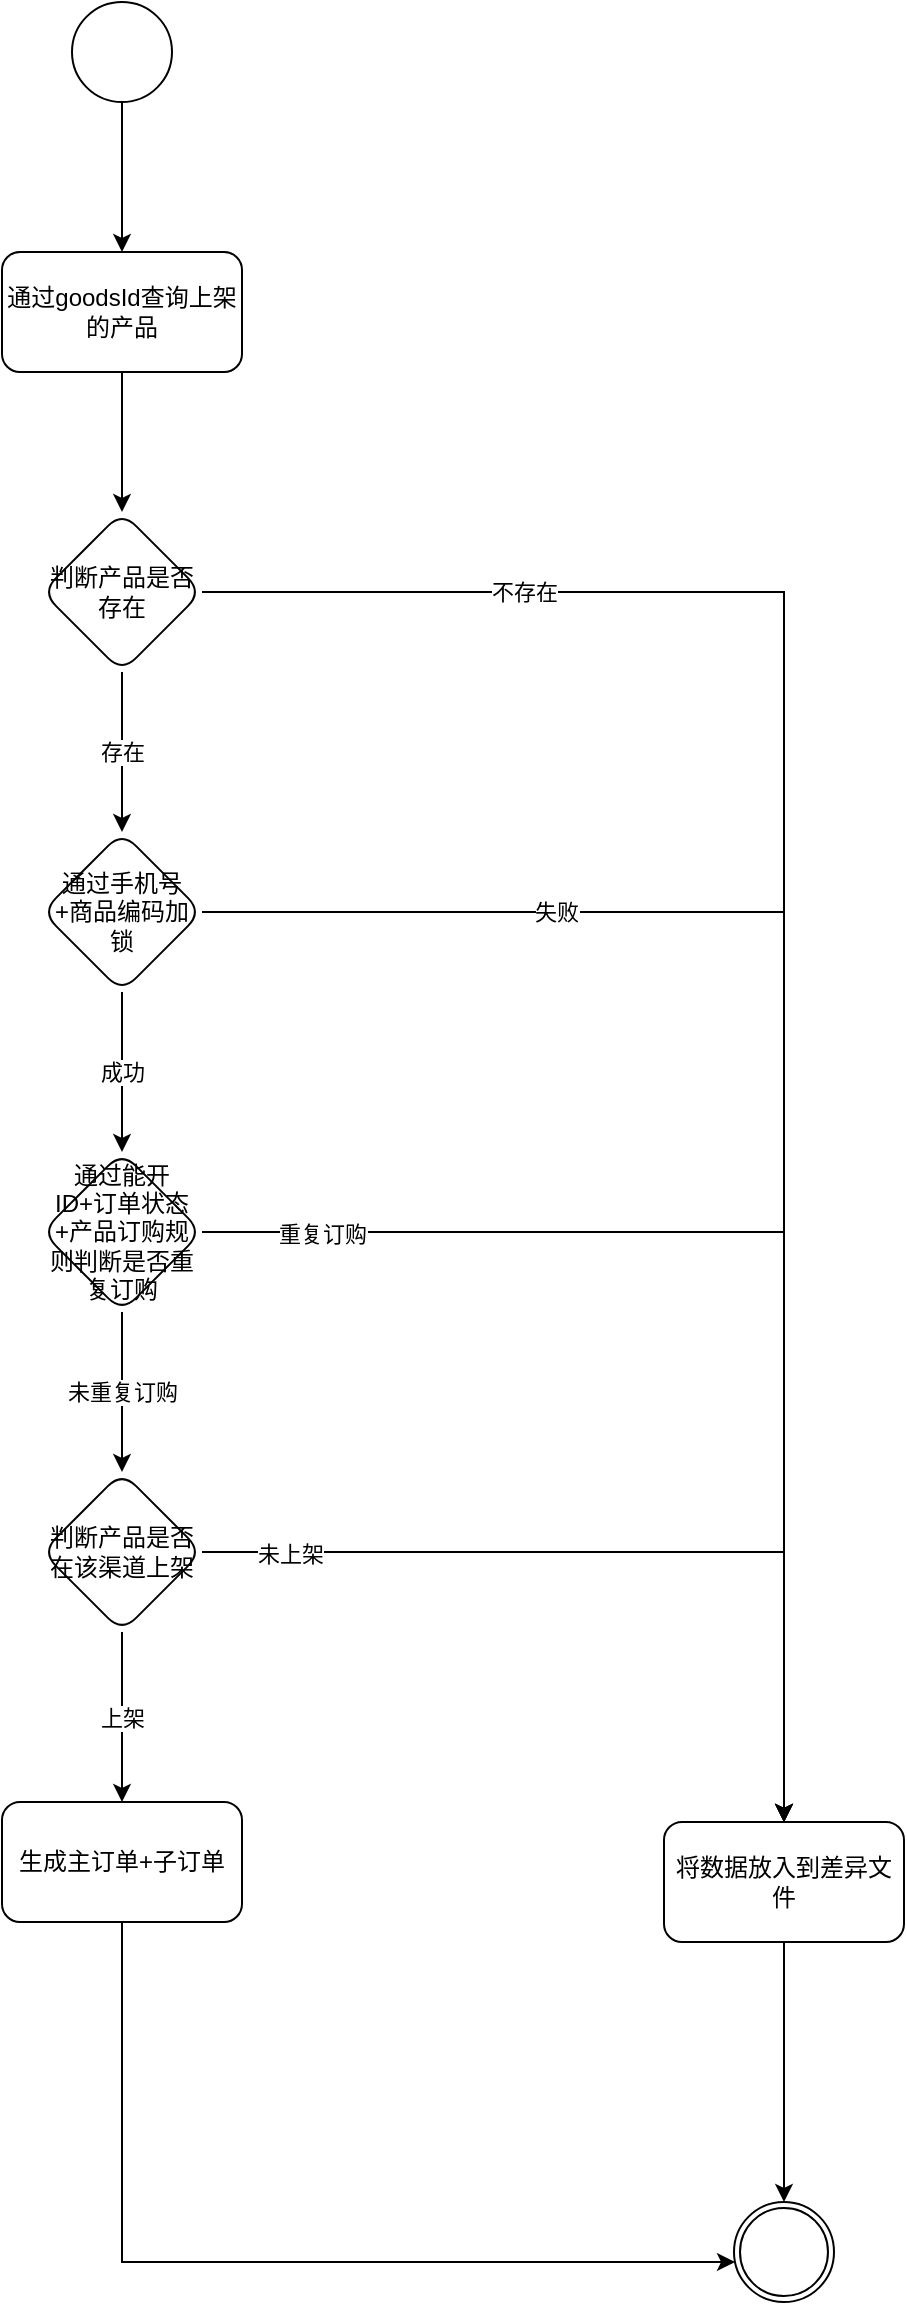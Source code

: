 <mxfile version="14.2.3" type="github" pages="2">
  <diagram id="l4QI6mUsDnR-wfGzxcMq" name="历史产品订购">
    <mxGraphModel dx="942" dy="533" grid="1" gridSize="10" guides="1" tooltips="1" connect="1" arrows="1" fold="1" page="1" pageScale="1" pageWidth="827" pageHeight="1169" math="0" shadow="0">
      <root>
        <mxCell id="0" />
        <mxCell id="1" parent="0" />
        <mxCell id="YN2CRNSHT888HIbshppg-15" value="" style="edgeStyle=orthogonalEdgeStyle;rounded=0;orthogonalLoop=1;jettySize=auto;html=1;" edge="1" parent="1" source="YN2CRNSHT888HIbshppg-2" target="YN2CRNSHT888HIbshppg-14">
          <mxGeometry relative="1" as="geometry" />
        </mxCell>
        <mxCell id="YN2CRNSHT888HIbshppg-2" value="" style="shape=mxgraph.bpmn.shape;html=1;verticalLabelPosition=bottom;labelBackgroundColor=#ffffff;verticalAlign=top;align=center;perimeter=ellipsePerimeter;outlineConnect=0;outline=standard;symbol=general;rounded=1;" vertex="1" parent="1">
          <mxGeometry x="364" y="40" width="50" height="50" as="geometry" />
        </mxCell>
        <mxCell id="YN2CRNSHT888HIbshppg-3" value="" style="shape=mxgraph.bpmn.shape;html=1;verticalLabelPosition=bottom;labelBackgroundColor=#ffffff;verticalAlign=top;align=center;perimeter=ellipsePerimeter;outlineConnect=0;outline=throwing;symbol=general;rounded=1;" vertex="1" parent="1">
          <mxGeometry x="695" y="1140" width="50" height="50" as="geometry" />
        </mxCell>
        <mxCell id="YN2CRNSHT888HIbshppg-17" value="" style="edgeStyle=orthogonalEdgeStyle;rounded=0;orthogonalLoop=1;jettySize=auto;html=1;" edge="1" parent="1" source="YN2CRNSHT888HIbshppg-14" target="YN2CRNSHT888HIbshppg-16">
          <mxGeometry relative="1" as="geometry" />
        </mxCell>
        <mxCell id="YN2CRNSHT888HIbshppg-14" value="通过goodsId查询上架的产品" style="whiteSpace=wrap;html=1;rounded=1;verticalAlign=middle;labelBackgroundColor=#ffffff;" vertex="1" parent="1">
          <mxGeometry x="329" y="165" width="120" height="60" as="geometry" />
        </mxCell>
        <mxCell id="YN2CRNSHT888HIbshppg-24" value="不存在" style="edgeStyle=orthogonalEdgeStyle;rounded=0;orthogonalLoop=1;jettySize=auto;html=1;" edge="1" parent="1" source="YN2CRNSHT888HIbshppg-16" target="YN2CRNSHT888HIbshppg-21">
          <mxGeometry x="-0.646" relative="1" as="geometry">
            <mxPoint as="offset" />
          </mxGeometry>
        </mxCell>
        <mxCell id="YN2CRNSHT888HIbshppg-26" value="存在" style="edgeStyle=orthogonalEdgeStyle;rounded=0;orthogonalLoop=1;jettySize=auto;html=1;" edge="1" parent="1" source="YN2CRNSHT888HIbshppg-16" target="YN2CRNSHT888HIbshppg-25">
          <mxGeometry relative="1" as="geometry" />
        </mxCell>
        <mxCell id="YN2CRNSHT888HIbshppg-16" value="判断产品是否存在" style="rhombus;whiteSpace=wrap;html=1;rounded=1;labelBackgroundColor=none;labelBorderColor=none;" vertex="1" parent="1">
          <mxGeometry x="349" y="295" width="80" height="80" as="geometry" />
        </mxCell>
        <mxCell id="YN2CRNSHT888HIbshppg-42" style="edgeStyle=orthogonalEdgeStyle;rounded=0;orthogonalLoop=1;jettySize=auto;html=1;" edge="1" parent="1" source="YN2CRNSHT888HIbshppg-21" target="YN2CRNSHT888HIbshppg-3">
          <mxGeometry relative="1" as="geometry" />
        </mxCell>
        <mxCell id="YN2CRNSHT888HIbshppg-21" value="将数据放入到差异文件" style="whiteSpace=wrap;html=1;rounded=1;" vertex="1" parent="1">
          <mxGeometry x="660" y="950" width="120" height="60" as="geometry" />
        </mxCell>
        <mxCell id="YN2CRNSHT888HIbshppg-27" value="失败" style="edgeStyle=orthogonalEdgeStyle;rounded=0;orthogonalLoop=1;jettySize=auto;html=1;" edge="1" parent="1" source="YN2CRNSHT888HIbshppg-25" target="YN2CRNSHT888HIbshppg-21">
          <mxGeometry x="-0.526" relative="1" as="geometry">
            <mxPoint as="offset" />
          </mxGeometry>
        </mxCell>
        <mxCell id="YN2CRNSHT888HIbshppg-31" value="成功" style="edgeStyle=orthogonalEdgeStyle;rounded=0;orthogonalLoop=1;jettySize=auto;html=1;" edge="1" parent="1" source="YN2CRNSHT888HIbshppg-25" target="YN2CRNSHT888HIbshppg-30">
          <mxGeometry relative="1" as="geometry" />
        </mxCell>
        <mxCell id="YN2CRNSHT888HIbshppg-25" value="通过手机号+商品编码加锁" style="rhombus;whiteSpace=wrap;html=1;rounded=1;labelBackgroundColor=none;labelBorderColor=none;" vertex="1" parent="1">
          <mxGeometry x="349" y="455" width="80" height="80" as="geometry" />
        </mxCell>
        <mxCell id="YN2CRNSHT888HIbshppg-34" style="edgeStyle=orthogonalEdgeStyle;rounded=0;orthogonalLoop=1;jettySize=auto;html=1;entryX=0.5;entryY=0;entryDx=0;entryDy=0;" edge="1" parent="1" source="YN2CRNSHT888HIbshppg-30" target="YN2CRNSHT888HIbshppg-21">
          <mxGeometry relative="1" as="geometry" />
        </mxCell>
        <mxCell id="YN2CRNSHT888HIbshppg-35" value="重复订购" style="edgeLabel;html=1;align=center;verticalAlign=middle;resizable=0;points=[];" vertex="1" connectable="0" parent="YN2CRNSHT888HIbshppg-34">
          <mxGeometry x="-0.796" y="-1" relative="1" as="geometry">
            <mxPoint as="offset" />
          </mxGeometry>
        </mxCell>
        <mxCell id="YN2CRNSHT888HIbshppg-37" value="未重复订购" style="edgeStyle=orthogonalEdgeStyle;rounded=0;orthogonalLoop=1;jettySize=auto;html=1;" edge="1" parent="1" source="YN2CRNSHT888HIbshppg-30" target="YN2CRNSHT888HIbshppg-36">
          <mxGeometry relative="1" as="geometry" />
        </mxCell>
        <mxCell id="YN2CRNSHT888HIbshppg-30" value="通过能开ID+订单状态+产品订购规则判断是否重复订购" style="rhombus;whiteSpace=wrap;html=1;rounded=1;labelBackgroundColor=none;labelBorderColor=none;" vertex="1" parent="1">
          <mxGeometry x="349" y="615" width="80" height="80" as="geometry" />
        </mxCell>
        <mxCell id="YN2CRNSHT888HIbshppg-38" style="edgeStyle=orthogonalEdgeStyle;rounded=0;orthogonalLoop=1;jettySize=auto;html=1;" edge="1" parent="1" source="YN2CRNSHT888HIbshppg-36" target="YN2CRNSHT888HIbshppg-21">
          <mxGeometry relative="1" as="geometry" />
        </mxCell>
        <mxCell id="YN2CRNSHT888HIbshppg-39" value="未上架" style="edgeLabel;html=1;align=center;verticalAlign=middle;resizable=0;points=[];" vertex="1" connectable="0" parent="YN2CRNSHT888HIbshppg-38">
          <mxGeometry x="-0.794" y="-1" relative="1" as="geometry">
            <mxPoint as="offset" />
          </mxGeometry>
        </mxCell>
        <mxCell id="YN2CRNSHT888HIbshppg-41" value="上架" style="edgeStyle=orthogonalEdgeStyle;rounded=0;orthogonalLoop=1;jettySize=auto;html=1;" edge="1" parent="1" source="YN2CRNSHT888HIbshppg-36" target="YN2CRNSHT888HIbshppg-40">
          <mxGeometry relative="1" as="geometry" />
        </mxCell>
        <mxCell id="YN2CRNSHT888HIbshppg-36" value="判断产品是否在该渠道上架" style="rhombus;whiteSpace=wrap;html=1;rounded=1;labelBackgroundColor=none;labelBorderColor=none;" vertex="1" parent="1">
          <mxGeometry x="349" y="775" width="80" height="80" as="geometry" />
        </mxCell>
        <mxCell id="YN2CRNSHT888HIbshppg-43" style="edgeStyle=orthogonalEdgeStyle;rounded=0;orthogonalLoop=1;jettySize=auto;html=1;" edge="1" parent="1" source="YN2CRNSHT888HIbshppg-40" target="YN2CRNSHT888HIbshppg-3">
          <mxGeometry relative="1" as="geometry">
            <Array as="points">
              <mxPoint x="389" y="1170" />
              <mxPoint x="720" y="1170" />
            </Array>
          </mxGeometry>
        </mxCell>
        <mxCell id="YN2CRNSHT888HIbshppg-40" value="生成主订单+子订单" style="whiteSpace=wrap;html=1;rounded=1;" vertex="1" parent="1">
          <mxGeometry x="329" y="940" width="120" height="60" as="geometry" />
        </mxCell>
      </root>
    </mxGraphModel>
  </diagram>
  <diagram id="1CeY07QsiEsX4cEpN9d_" name="历史产品退订">
    <mxGraphModel dx="942" dy="533" grid="1" gridSize="10" guides="1" tooltips="1" connect="1" arrows="1" fold="1" page="1" pageScale="1" pageWidth="827" pageHeight="1169" background="none" math="0" shadow="0">
      <root>
        <mxCell id="tz0TbsNUEsYl7Zk3VLI8-0" />
        <mxCell id="tz0TbsNUEsYl7Zk3VLI8-1" parent="tz0TbsNUEsYl7Zk3VLI8-0" />
        <mxCell id="RTyawjh0v5PBx-faQ0Ar-5" value="" style="edgeStyle=orthogonalEdgeStyle;rounded=0;orthogonalLoop=1;jettySize=auto;html=1;" edge="1" parent="tz0TbsNUEsYl7Zk3VLI8-1" source="RTyawjh0v5PBx-faQ0Ar-0" target="RTyawjh0v5PBx-faQ0Ar-4">
          <mxGeometry relative="1" as="geometry" />
        </mxCell>
        <mxCell id="RTyawjh0v5PBx-faQ0Ar-0" value="" style="shape=mxgraph.bpmn.shape;html=1;verticalLabelPosition=bottom;labelBackgroundColor=#ffffff;verticalAlign=top;align=center;perimeter=ellipsePerimeter;outlineConnect=0;outline=standard;symbol=general;rounded=1;" vertex="1" parent="tz0TbsNUEsYl7Zk3VLI8-1">
          <mxGeometry x="390" y="80" width="50" height="50" as="geometry" />
        </mxCell>
        <mxCell id="RTyawjh0v5PBx-faQ0Ar-1" value="" style="shape=mxgraph.bpmn.shape;html=1;verticalLabelPosition=bottom;labelBackgroundColor=#ffffff;verticalAlign=top;align=center;perimeter=ellipsePerimeter;outlineConnect=0;outline=throwing;symbol=general;rounded=1;" vertex="1" parent="tz0TbsNUEsYl7Zk3VLI8-1">
          <mxGeometry x="389" y="1400" width="50" height="50" as="geometry" />
        </mxCell>
        <mxCell id="RTyawjh0v5PBx-faQ0Ar-7" value="6" style="edgeStyle=orthogonalEdgeStyle;rounded=0;orthogonalLoop=1;jettySize=auto;html=1;" edge="1" parent="tz0TbsNUEsYl7Zk3VLI8-1" source="RTyawjh0v5PBx-faQ0Ar-4" target="RTyawjh0v5PBx-faQ0Ar-6">
          <mxGeometry relative="1" as="geometry" />
        </mxCell>
        <mxCell id="RTyawjh0v5PBx-faQ0Ar-9" value="4" style="edgeStyle=orthogonalEdgeStyle;rounded=0;orthogonalLoop=1;jettySize=auto;html=1;" edge="1" parent="tz0TbsNUEsYl7Zk3VLI8-1" source="RTyawjh0v5PBx-faQ0Ar-4" target="RTyawjh0v5PBx-faQ0Ar-8">
          <mxGeometry relative="1" as="geometry" />
        </mxCell>
        <mxCell id="RTyawjh0v5PBx-faQ0Ar-11" value="其他类型" style="edgeStyle=orthogonalEdgeStyle;rounded=0;orthogonalLoop=1;jettySize=auto;html=1;" edge="1" parent="tz0TbsNUEsYl7Zk3VLI8-1" source="RTyawjh0v5PBx-faQ0Ar-4" target="RTyawjh0v5PBx-faQ0Ar-10">
          <mxGeometry x="-0.846" y="-1" relative="1" as="geometry">
            <mxPoint as="offset" />
          </mxGeometry>
        </mxCell>
        <mxCell id="RTyawjh0v5PBx-faQ0Ar-4" value="判断退订类型" style="rhombus;whiteSpace=wrap;html=1;rounded=1;verticalAlign=middle;labelBackgroundColor=none;" vertex="1" parent="tz0TbsNUEsYl7Zk3VLI8-1">
          <mxGeometry x="375" y="195" width="80" height="80" as="geometry" />
        </mxCell>
        <mxCell id="RTyawjh0v5PBx-faQ0Ar-19" style="edgeStyle=orthogonalEdgeStyle;rounded=0;orthogonalLoop=1;jettySize=auto;html=1;" edge="1" parent="tz0TbsNUEsYl7Zk3VLI8-1" source="RTyawjh0v5PBx-faQ0Ar-6" target="RTyawjh0v5PBx-faQ0Ar-17">
          <mxGeometry relative="1" as="geometry">
            <Array as="points">
              <mxPoint x="575" y="420" />
            </Array>
          </mxGeometry>
        </mxCell>
        <mxCell id="RTyawjh0v5PBx-faQ0Ar-6" value="通过省事里ID+手机号+goodsId查询订单" style="whiteSpace=wrap;html=1;rounded=1;" vertex="1" parent="tz0TbsNUEsYl7Zk3VLI8-1">
          <mxGeometry x="515" y="205" width="120" height="60" as="geometry" />
        </mxCell>
        <mxCell id="RTyawjh0v5PBx-faQ0Ar-18" value="" style="edgeStyle=orthogonalEdgeStyle;rounded=0;orthogonalLoop=1;jettySize=auto;html=1;" edge="1" parent="tz0TbsNUEsYl7Zk3VLI8-1" source="RTyawjh0v5PBx-faQ0Ar-8" target="RTyawjh0v5PBx-faQ0Ar-17">
          <mxGeometry relative="1" as="geometry" />
        </mxCell>
        <mxCell id="RTyawjh0v5PBx-faQ0Ar-8" value="通过能将主订ID+能开子订单ID查询订单" style="whiteSpace=wrap;html=1;rounded=1;" vertex="1" parent="tz0TbsNUEsYl7Zk3VLI8-1">
          <mxGeometry x="180" y="205" width="120" height="60" as="geometry" />
        </mxCell>
        <mxCell id="RTyawjh0v5PBx-faQ0Ar-35" style="edgeStyle=orthogonalEdgeStyle;rounded=0;orthogonalLoop=1;jettySize=auto;html=1;" edge="1" parent="tz0TbsNUEsYl7Zk3VLI8-1" source="RTyawjh0v5PBx-faQ0Ar-10" target="RTyawjh0v5PBx-faQ0Ar-1">
          <mxGeometry relative="1" as="geometry" />
        </mxCell>
        <mxCell id="RTyawjh0v5PBx-faQ0Ar-10" value="落入文件中" style="whiteSpace=wrap;html=1;rounded=1;" vertex="1" parent="tz0TbsNUEsYl7Zk3VLI8-1">
          <mxGeometry x="354" y="1250" width="120" height="60" as="geometry" />
        </mxCell>
        <mxCell id="RTyawjh0v5PBx-faQ0Ar-20" value="存在" style="edgeStyle=orthogonalEdgeStyle;rounded=0;orthogonalLoop=1;jettySize=auto;html=1;entryX=0.5;entryY=0;entryDx=0;entryDy=0;" edge="1" parent="tz0TbsNUEsYl7Zk3VLI8-1" source="RTyawjh0v5PBx-faQ0Ar-17" target="RTyawjh0v5PBx-faQ0Ar-10">
          <mxGeometry x="-0.627" relative="1" as="geometry">
            <Array as="points">
              <mxPoint x="240" y="550" />
              <mxPoint x="415" y="550" />
            </Array>
            <mxPoint as="offset" />
          </mxGeometry>
        </mxCell>
        <mxCell id="RTyawjh0v5PBx-faQ0Ar-23" value="不存在" style="edgeStyle=orthogonalEdgeStyle;rounded=0;orthogonalLoop=1;jettySize=auto;html=1;" edge="1" parent="tz0TbsNUEsYl7Zk3VLI8-1" source="RTyawjh0v5PBx-faQ0Ar-17" target="RTyawjh0v5PBx-faQ0Ar-22">
          <mxGeometry relative="1" as="geometry" />
        </mxCell>
        <mxCell id="RTyawjh0v5PBx-faQ0Ar-17" value="判断订单是否存在" style="rhombus;whiteSpace=wrap;html=1;rounded=1;" vertex="1" parent="tz0TbsNUEsYl7Zk3VLI8-1">
          <mxGeometry x="200" y="380" width="80" height="80" as="geometry" />
        </mxCell>
        <mxCell id="RTyawjh0v5PBx-faQ0Ar-25" value="" style="edgeStyle=orthogonalEdgeStyle;rounded=0;orthogonalLoop=1;jettySize=auto;html=1;" edge="1" parent="tz0TbsNUEsYl7Zk3VLI8-1" source="RTyawjh0v5PBx-faQ0Ar-22" target="RTyawjh0v5PBx-faQ0Ar-24">
          <mxGeometry relative="1" as="geometry" />
        </mxCell>
        <mxCell id="RTyawjh0v5PBx-faQ0Ar-22" value="通过goodsId查询状态为上架和下架的产品" style="whiteSpace=wrap;html=1;rounded=1;" vertex="1" parent="tz0TbsNUEsYl7Zk3VLI8-1">
          <mxGeometry x="30" y="630" width="120" height="60" as="geometry" />
        </mxCell>
        <mxCell id="RTyawjh0v5PBx-faQ0Ar-28" value="存在" style="edgeStyle=orthogonalEdgeStyle;rounded=0;orthogonalLoop=1;jettySize=auto;html=1;" edge="1" parent="tz0TbsNUEsYl7Zk3VLI8-1" source="RTyawjh0v5PBx-faQ0Ar-24" target="RTyawjh0v5PBx-faQ0Ar-27">
          <mxGeometry relative="1" as="geometry" />
        </mxCell>
        <mxCell id="RTyawjh0v5PBx-faQ0Ar-33" value="不存在" style="edgeStyle=orthogonalEdgeStyle;rounded=0;orthogonalLoop=1;jettySize=auto;html=1;" edge="1" parent="tz0TbsNUEsYl7Zk3VLI8-1" source="RTyawjh0v5PBx-faQ0Ar-24" target="RTyawjh0v5PBx-faQ0Ar-10">
          <mxGeometry x="-0.613" relative="1" as="geometry">
            <mxPoint as="offset" />
          </mxGeometry>
        </mxCell>
        <mxCell id="RTyawjh0v5PBx-faQ0Ar-24" value="判断产品是否存在" style="rhombus;whiteSpace=wrap;html=1;rounded=1;" vertex="1" parent="tz0TbsNUEsYl7Zk3VLI8-1">
          <mxGeometry x="50" y="770" width="80" height="80" as="geometry" />
        </mxCell>
        <mxCell id="RTyawjh0v5PBx-faQ0Ar-30" value="是" style="edgeStyle=orthogonalEdgeStyle;rounded=0;orthogonalLoop=1;jettySize=auto;html=1;" edge="1" parent="tz0TbsNUEsYl7Zk3VLI8-1" source="RTyawjh0v5PBx-faQ0Ar-27" target="RTyawjh0v5PBx-faQ0Ar-29">
          <mxGeometry relative="1" as="geometry" />
        </mxCell>
        <mxCell id="RTyawjh0v5PBx-faQ0Ar-36" value="否" style="edgeStyle=orthogonalEdgeStyle;rounded=0;orthogonalLoop=1;jettySize=auto;html=1;entryX=0.5;entryY=0;entryDx=0;entryDy=0;" edge="1" parent="tz0TbsNUEsYl7Zk3VLI8-1" source="RTyawjh0v5PBx-faQ0Ar-27" target="RTyawjh0v5PBx-faQ0Ar-10">
          <mxGeometry x="-0.547" relative="1" as="geometry">
            <mxPoint as="offset" />
          </mxGeometry>
        </mxCell>
        <mxCell id="RTyawjh0v5PBx-faQ0Ar-27" value="判断产品是否是包月产品" style="rhombus;whiteSpace=wrap;html=1;rounded=1;" vertex="1" parent="tz0TbsNUEsYl7Zk3VLI8-1">
          <mxGeometry x="50" y="920" width="80" height="80" as="geometry" />
        </mxCell>
        <mxCell id="RTyawjh0v5PBx-faQ0Ar-32" value="允许" style="edgeStyle=orthogonalEdgeStyle;rounded=0;orthogonalLoop=1;jettySize=auto;html=1;" edge="1" parent="tz0TbsNUEsYl7Zk3VLI8-1" source="RTyawjh0v5PBx-faQ0Ar-29" target="RTyawjh0v5PBx-faQ0Ar-31">
          <mxGeometry relative="1" as="geometry" />
        </mxCell>
        <mxCell id="RTyawjh0v5PBx-faQ0Ar-37" value="不允许" style="edgeStyle=orthogonalEdgeStyle;rounded=0;orthogonalLoop=1;jettySize=auto;html=1;" edge="1" parent="tz0TbsNUEsYl7Zk3VLI8-1" source="RTyawjh0v5PBx-faQ0Ar-29" target="RTyawjh0v5PBx-faQ0Ar-10">
          <mxGeometry x="-0.324" relative="1" as="geometry">
            <mxPoint as="offset" />
          </mxGeometry>
        </mxCell>
        <mxCell id="RTyawjh0v5PBx-faQ0Ar-29" value="判断产品的退订规则是否允许退订" style="rhombus;whiteSpace=wrap;html=1;rounded=1;" vertex="1" parent="tz0TbsNUEsYl7Zk3VLI8-1">
          <mxGeometry x="50" y="1080" width="80" height="80" as="geometry" />
        </mxCell>
        <mxCell id="RTyawjh0v5PBx-faQ0Ar-34" style="edgeStyle=orthogonalEdgeStyle;rounded=0;orthogonalLoop=1;jettySize=auto;html=1;entryX=0;entryY=0.5;entryDx=0;entryDy=0;" edge="1" parent="tz0TbsNUEsYl7Zk3VLI8-1" source="RTyawjh0v5PBx-faQ0Ar-31" target="RTyawjh0v5PBx-faQ0Ar-1">
          <mxGeometry relative="1" as="geometry">
            <Array as="points">
              <mxPoint x="90" y="1425" />
            </Array>
          </mxGeometry>
        </mxCell>
        <mxCell id="RTyawjh0v5PBx-faQ0Ar-31" value="生成主订单（已退订）+子订单（待开通）" style="whiteSpace=wrap;html=1;rounded=1;" vertex="1" parent="tz0TbsNUEsYl7Zk3VLI8-1">
          <mxGeometry x="30" y="1250" width="120" height="60" as="geometry" />
        </mxCell>
      </root>
    </mxGraphModel>
  </diagram>
</mxfile>
